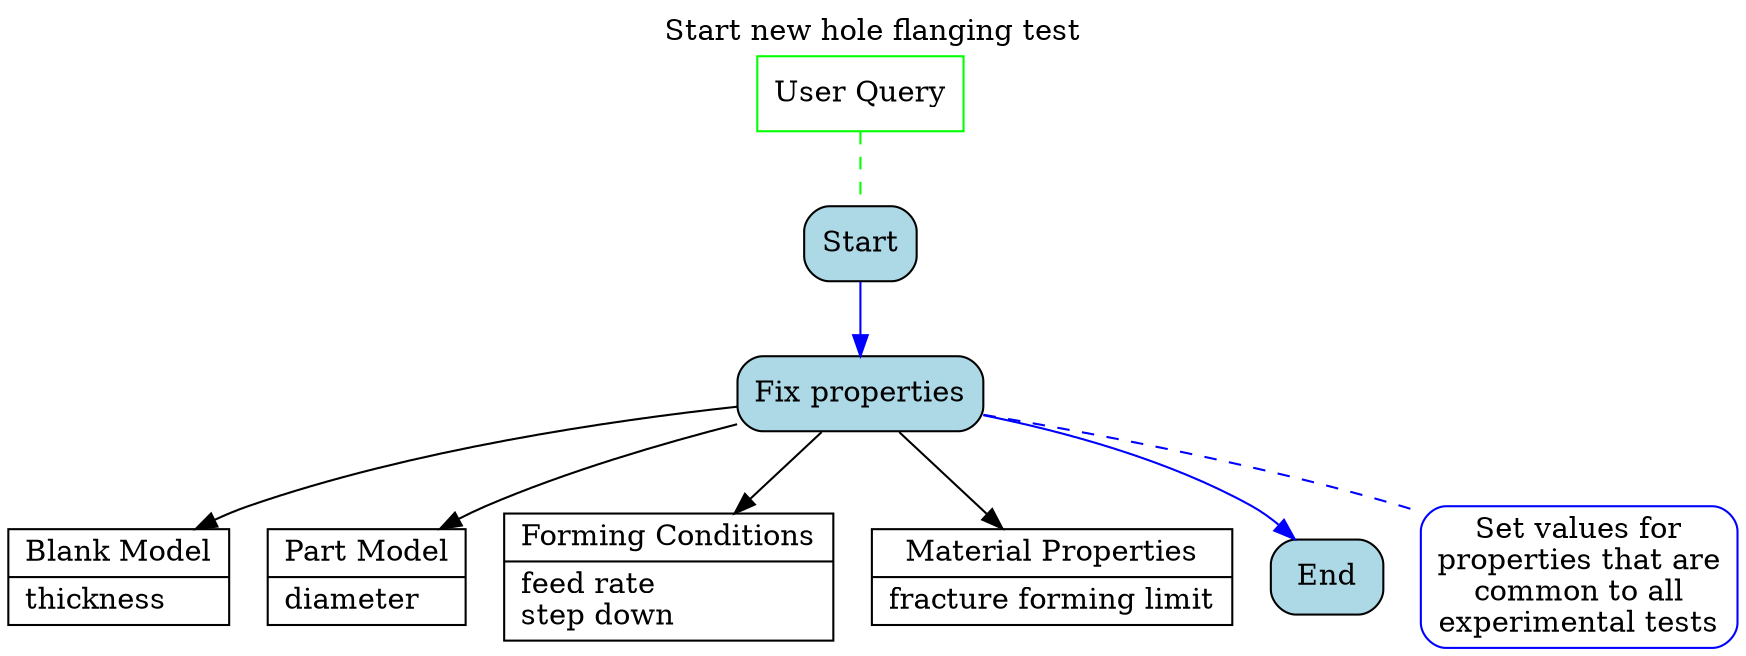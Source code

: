 digraph behaviourmodel {

# activity title
labelloc="t"
label="Start new hole flanging test"

# inputs and outputs
node [shape=record, style=filled, fillcolor=white, color=black]
t0 [label="{Blank Model|thickness\l}"];
df [label="{Part Model|diameter\l}"];
cond [label="{Forming Conditions|feed rate\lstep down\l}"];
ffl [label="{Material Properties|fracture forming limit\l}"];

# mechanisms
node [shape=box, style=filled, fillcolor=white, color=green]
m1 [label="User Query"]

# tasks definition
node [shape=box, style="filled, rounded", fillcolor=lightblue, color=black]
Start
t1 [label="Fix properties"]
End

# rules
node [shape=box, style="filled, rounded", fillcolor=white, color=blue]
r1 [label="Set values for\nproperties that are\ncommon to all\nexperimental tests"]

# attaching rules
edge [dir=none, color=blue, style=dashed]
t1 -> r1

# task sequence
edge [dir=forward, color=blue, fontcolor=blue, style=solid]
Start -> t1 -> End

# attaching mechanisms
edge [dir=none, color=green, style=dashed]
m1 -> Start

# attaching inputs and outputs
edge [dir=forward, color=black, fontcolor=black, style=solid]
t1 -> {t0 df cond ffl}

# constraints
node [shape=ellipse, style=filled, fillcolor=white, color=red]

# attaching constraints
edge [dir=none, color=red, style=dashed]

}

